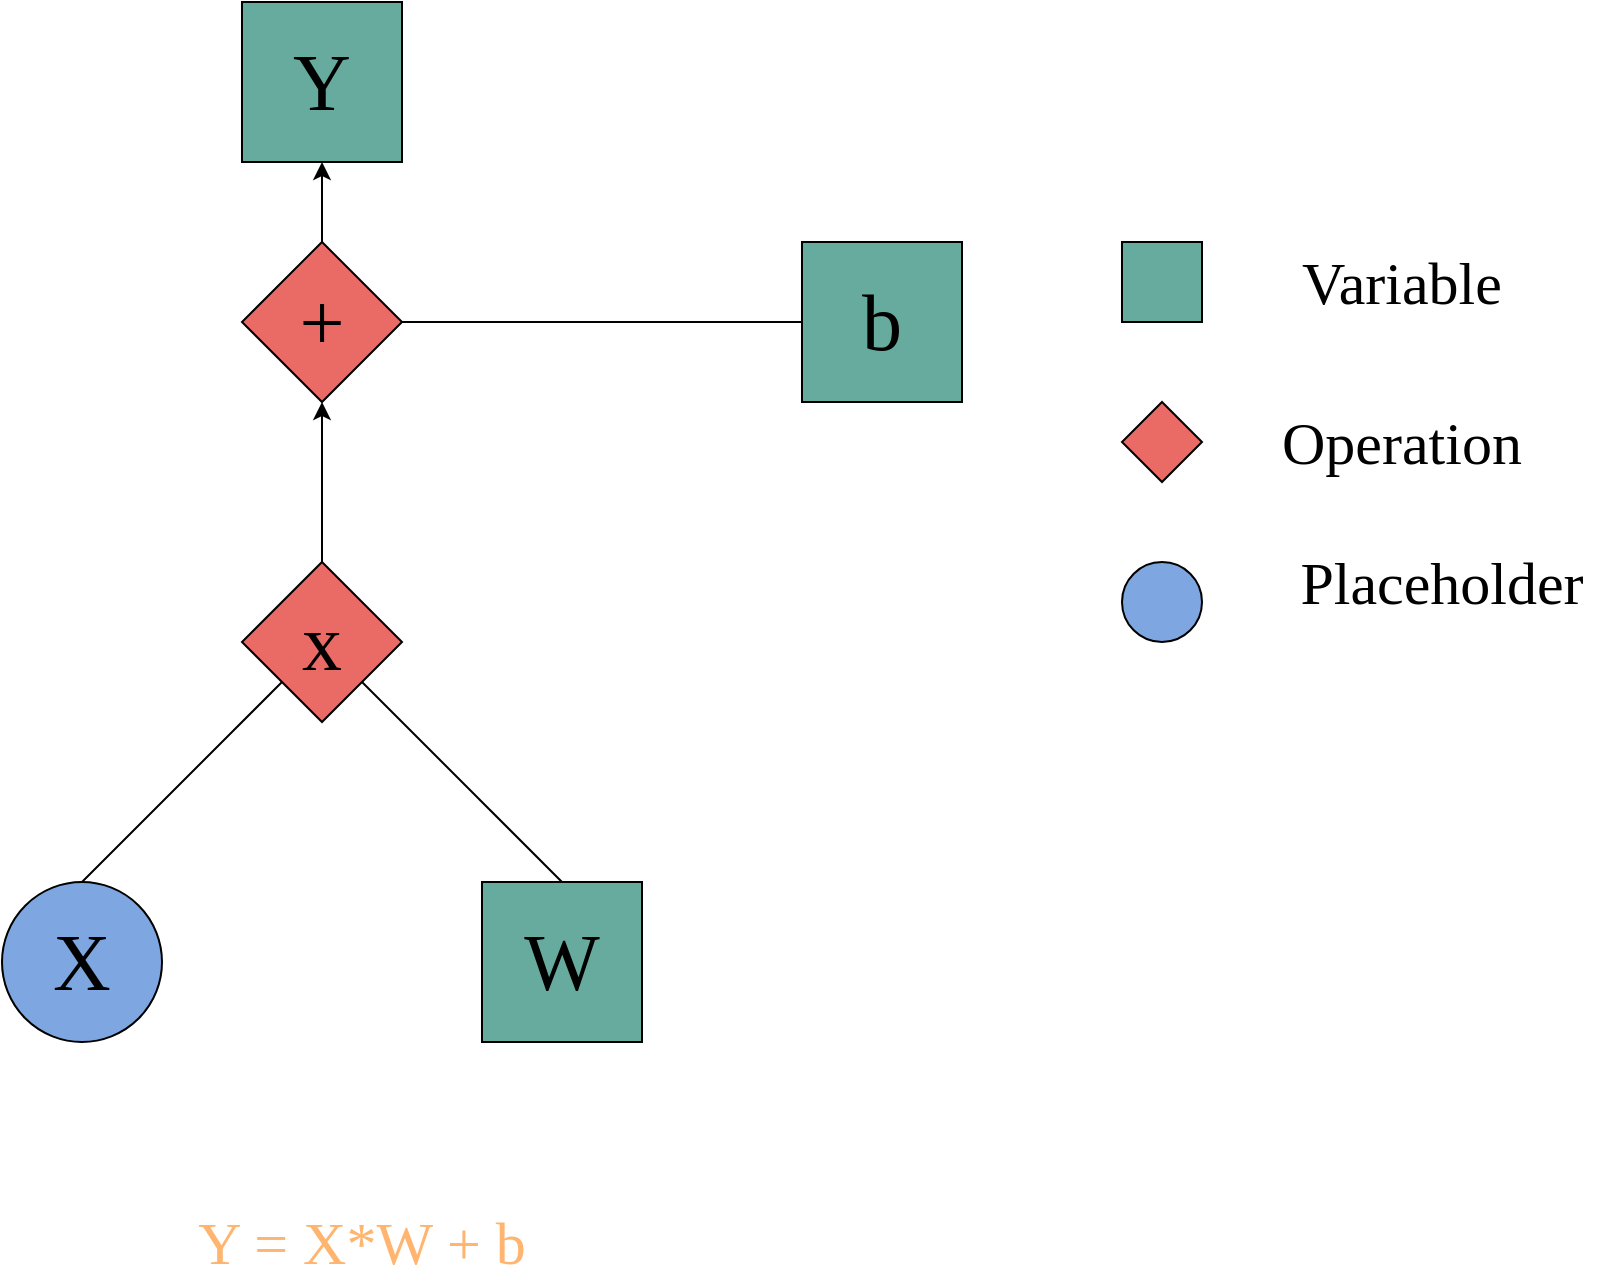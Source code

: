 <mxGraphModel dx="1083" dy="888" grid="1" gridSize="10" guides="1" tooltips="1" connect="1" arrows="1" fold="1" page="1" pageScale="1" pageWidth="850" pageHeight="1100" background="#ffffff"><root><mxCell id="0"/><mxCell id="1" parent="0"/><mxCell id="7" value="&lt;font style=&quot;font-size: 40px&quot; face=&quot;CMU Serif&quot;&gt;W&lt;/font&gt;" style="rounded=0;whiteSpace=wrap;html=1;labelBackgroundColor=none;fillColor=#67AB9F;" vertex="1" parent="1"><mxGeometry x="280" y="560" width="80" height="80" as="geometry"/></mxCell><mxCell id="8" value="&lt;font style=&quot;font-size: 40px&quot; face=&quot;CMU Serif&quot;&gt;X&lt;/font&gt;" style="ellipse;whiteSpace=wrap;html=1;aspect=fixed;fillColor=#7EA6E0;" vertex="1" parent="1"><mxGeometry x="40" y="560" width="80" height="80" as="geometry"/></mxCell><mxCell id="16" style="edgeStyle=orthogonalEdgeStyle;rounded=0;html=1;exitX=0.5;exitY=0;entryX=0.5;entryY=1;jettySize=auto;orthogonalLoop=1;" edge="1" parent="1" source="9" target="15"><mxGeometry relative="1" as="geometry"/></mxCell><mxCell id="9" value="&lt;span style=&quot;font-size: 40px&quot;&gt;x&lt;/span&gt;" style="rhombus;whiteSpace=wrap;html=1;fontFamily=CMU Sans Serif;fillColor=#EA6B66;" vertex="1" parent="1"><mxGeometry x="160" y="400" width="80" height="80" as="geometry"/></mxCell><mxCell id="11" value="" style="endArrow=none;html=1;exitX=0.5;exitY=0;entryX=0;entryY=1;" edge="1" parent="1" source="8" target="9"><mxGeometry width="50" height="50" relative="1" as="geometry"><mxPoint x="40" y="710" as="sourcePoint"/><mxPoint x="90" y="660" as="targetPoint"/></mxGeometry></mxCell><mxCell id="12" value="" style="endArrow=none;html=1;exitX=1;exitY=1;entryX=0.5;entryY=0;" edge="1" parent="1" source="9" target="7"><mxGeometry width="50" height="50" relative="1" as="geometry"><mxPoint x="210" y="510" as="sourcePoint"/><mxPoint x="260" y="460" as="targetPoint"/></mxGeometry></mxCell><mxCell id="13" value="&lt;font face=&quot;CMU Serif&quot;&gt;&lt;span style=&quot;font-size: 40px&quot;&gt;b&lt;/span&gt;&lt;/font&gt;" style="rounded=0;whiteSpace=wrap;html=1;fillColor=#67AB9F;" vertex="1" parent="1"><mxGeometry x="440" y="240" width="80" height="80" as="geometry"/></mxCell><mxCell id="14" value="" style="endArrow=none;html=1;exitX=1;exitY=0.5;entryX=0;entryY=0.5;" edge="1" parent="1" source="15" target="13"><mxGeometry width="50" height="50" relative="1" as="geometry"><mxPoint x="240" y="276" as="sourcePoint"/><mxPoint x="436" y="284" as="targetPoint"/></mxGeometry></mxCell><mxCell id="19" style="edgeStyle=orthogonalEdgeStyle;rounded=0;html=1;exitX=0.5;exitY=0;entryX=0.5;entryY=1;jettySize=auto;orthogonalLoop=1;" edge="1" parent="1" source="15"><mxGeometry relative="1" as="geometry"><mxPoint x="200" y="200" as="targetPoint"/></mxGeometry></mxCell><mxCell id="15" value="&lt;div&gt;&lt;span style=&quot;font-size: 40px ; font-family: &amp;#34;cmu serif&amp;#34;&quot;&gt;+&lt;/span&gt;&lt;br&gt;&lt;/div&gt;" style="rhombus;whiteSpace=wrap;html=1;fillColor=#EA6B66;" vertex="1" parent="1"><mxGeometry x="160" y="240" width="80" height="80" as="geometry"/></mxCell><mxCell id="20" value="&lt;font style=&quot;font-size: 40px&quot; face=&quot;CMU Serif&quot;&gt;Y&lt;/font&gt;" style="whiteSpace=wrap;html=1;aspect=fixed;fillColor=#67AB9F;" vertex="1" parent="1"><mxGeometry x="160" y="120" width="80" height="80" as="geometry"/></mxCell><mxCell id="21" value="" style="whiteSpace=wrap;html=1;aspect=fixed;fillColor=#67AB9F;" vertex="1" parent="1"><mxGeometry x="600" y="240" width="40" height="40" as="geometry"/></mxCell><mxCell id="22" value="" style="rhombus;whiteSpace=wrap;html=1;labelBackgroundColor=none;fillColor=#EA6B66;" vertex="1" parent="1"><mxGeometry x="600" y="320" width="40" height="40" as="geometry"/></mxCell><mxCell id="23" value="" style="ellipse;whiteSpace=wrap;html=1;aspect=fixed;labelBackgroundColor=none;fillColor=#7EA6E0;" vertex="1" parent="1"><mxGeometry x="600" y="400" width="40" height="40" as="geometry"/></mxCell><mxCell id="24" value="&lt;font style=&quot;font-size: 30px&quot; face=&quot;CMU Sans Serif&quot;&gt;Variable&lt;/font&gt;" style="text;html=1;strokeColor=none;fillColor=none;align=center;verticalAlign=middle;whiteSpace=wrap;rounded=0;labelBackgroundColor=none;" vertex="1" parent="1"><mxGeometry x="680" y="240" width="120" height="40" as="geometry"/></mxCell><mxCell id="25" value="&lt;font style=&quot;font-size: 30px&quot; face=&quot;CMU Sans Serif&quot;&gt;Placeholder&lt;/font&gt;" style="text;html=1;strokeColor=none;fillColor=none;align=center;verticalAlign=middle;whiteSpace=wrap;rounded=0;labelBackgroundColor=none;" vertex="1" parent="1"><mxGeometry x="680" y="390" width="160" height="40" as="geometry"/></mxCell><mxCell id="26" value="&lt;font style=&quot;font-size: 30px&quot; face=&quot;CMU Sans Serif&quot;&gt;Operation&lt;/font&gt;" style="text;html=1;strokeColor=none;fillColor=none;align=center;verticalAlign=middle;whiteSpace=wrap;rounded=0;labelBackgroundColor=none;" vertex="1" parent="1"><mxGeometry x="680" y="320" width="120" height="40" as="geometry"/></mxCell><mxCell id="27" value="&lt;span style=&quot;font-size: 30px&quot;&gt;&lt;font face=&quot;CMU Serif&quot; color=&quot;#ffb570&quot;&gt;Y = X*W + b&lt;/font&gt;&lt;/span&gt;" style="text;html=1;strokeColor=none;fillColor=none;align=center;verticalAlign=middle;whiteSpace=wrap;rounded=0;labelBackgroundColor=none;" vertex="1" parent="1"><mxGeometry x="80" y="720" width="280" height="40" as="geometry"/></mxCell></root></mxGraphModel>